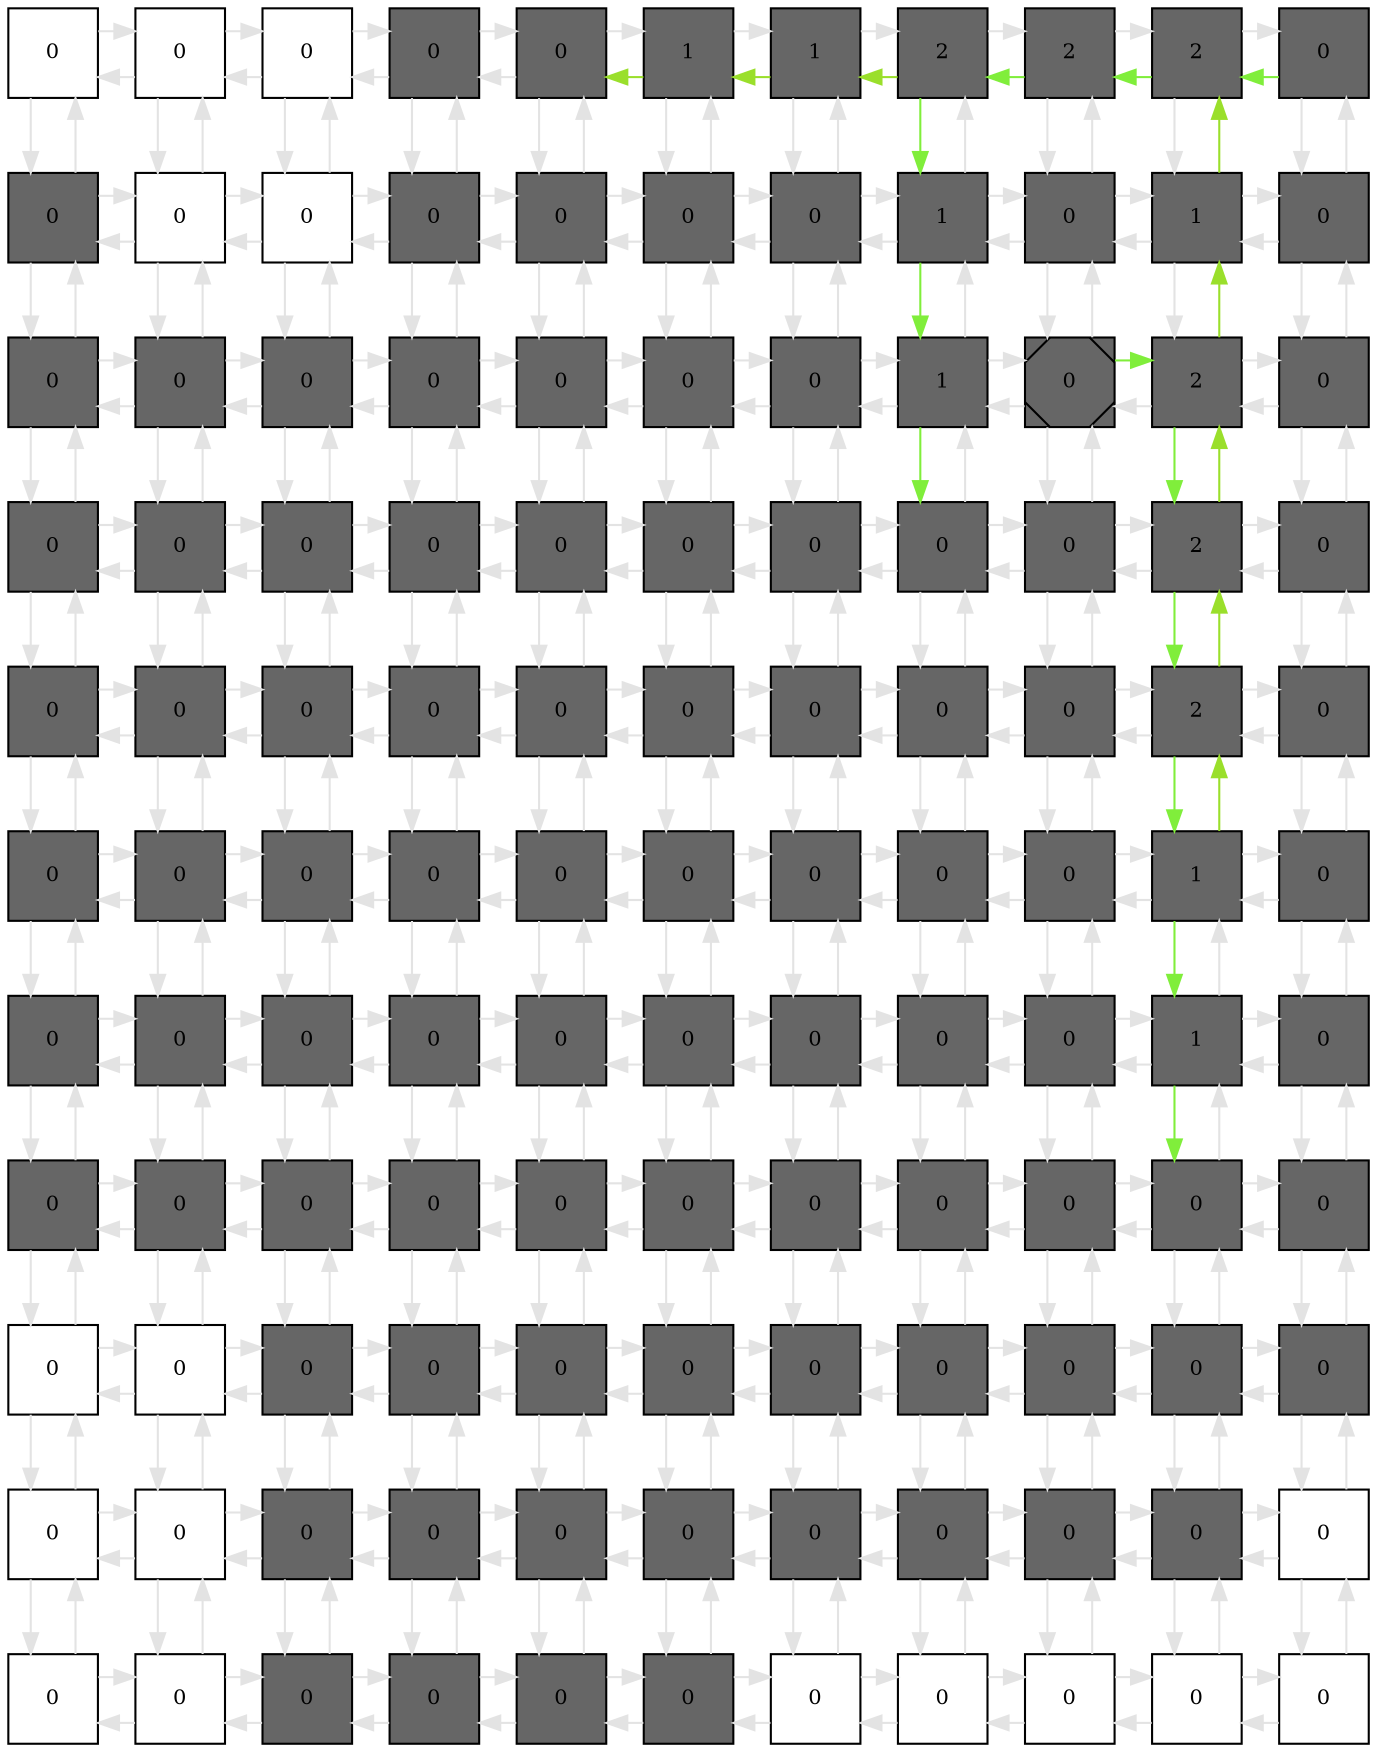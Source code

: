 digraph layout  {
rankdir=TB;
splines=ortho;
node [fixedsize=false, style=filled, width="0.6"];
edge [constraint=false];
0 [fillcolor="#FFFFFF", fontsize=10, label=0, shape=square, tooltip="name: None,\nin_degree: 2,\nout_degree: 2"];
1 [fillcolor="#FFFFFF", fontsize=10, label=0, shape=square, tooltip="name: None,\nin_degree: 3,\nout_degree: 3"];
2 [fillcolor="#FFFFFF", fontsize=10, label=0, shape=square, tooltip="name: None,\nin_degree: 3,\nout_degree: 3"];
3 [fillcolor="#666666", fontsize=10, label=0, shape=square, tooltip="name:  ip3 ,\nin_degree: 3,\nout_degree: 3"];
4 [fillcolor="#666666", fontsize=10, label=0, shape=square, tooltip="name:  plcg ,\nin_degree: 3,\nout_degree: 3"];
5 [fillcolor="#666666", fontsize=10, label=1, shape=square, tooltip="name:  pten ,\nin_degree: 3,\nout_degree: 3"];
6 [fillcolor="#666666", fontsize=10, label=1, shape=square, tooltip="name:  erbb4 ,\nin_degree: 3,\nout_degree: 3"];
7 [fillcolor="#666666", fontsize=10, label=2, shape=square, tooltip="name:  erbb34 ,\nin_degree: 3,\nout_degree: 3"];
8 [fillcolor="#666666", fontsize=10, label=2, shape=square, tooltip="name:  erbb2 ,\nin_degree: 3,\nout_degree: 3"];
9 [fillcolor="#666666", fontsize=10, label=2, shape=square, tooltip="name:  nrg2a ,\nin_degree: 3,\nout_degree: 3"];
10 [fillcolor="#666666", fontsize=10, label=0, shape=square, tooltip="name:  erbb3 ,\nin_degree: 2,\nout_degree: 2"];
11 [fillcolor="#666666", fontsize=10, label=0, shape=square, tooltip="name:  pp2b ,\nin_degree: 3,\nout_degree: 3"];
12 [fillcolor="#FFFFFF", fontsize=10, label=0, shape=square, tooltip="name: None,\nin_degree: 4,\nout_degree: 4"];
13 [fillcolor="#FFFFFF", fontsize=10, label=0, shape=square, tooltip="name: None,\nin_degree: 4,\nout_degree: 4"];
14 [fillcolor="#666666", fontsize=10, label=0, shape=square, tooltip="name:  ca ,\nin_degree: 4,\nout_degree: 4"];
15 [fillcolor="#666666", fontsize=10, label=0, shape=square, tooltip="name:  dag ,\nin_degree: 4,\nout_degree: 4"];
16 [fillcolor="#666666", fontsize=10, label=0, shape=square, tooltip="name:  nrg4 ,\nin_degree: 4,\nout_degree: 4"];
17 [fillcolor="#666666", fontsize=10, label=0, shape=square, tooltip="name:  nrg2b ,\nin_degree: 4,\nout_degree: 4"];
18 [fillcolor="#666666", fontsize=10, label=1, shape=square, tooltip="name:  nrg1a ,\nin_degree: 4,\nout_degree: 4"];
19 [fillcolor="#666666", fontsize=10, label=0, shape=square, tooltip="name:  erbb14 ,\nin_degree: 4,\nout_degree: 4"];
20 [fillcolor="#666666", fontsize=10, label=1, shape=square, tooltip="name:  egf ,\nin_degree: 4,\nout_degree: 4"];
21 [fillcolor="#666666", fontsize=10, label=0, shape=square, tooltip="name:  erbb1 ,\nin_degree: 3,\nout_degree: 3"];
22 [fillcolor="#666666", fontsize=10, label=0, shape=square, tooltip="name:  elk1 ,\nin_degree: 3,\nout_degree: 3"];
23 [fillcolor="#666666", fontsize=10, label=0, shape=square, tooltip="name:  mtorr ,\nin_degree: 4,\nout_degree: 4"];
24 [fillcolor="#666666", fontsize=10, label=0, shape=square, tooltip="name:  mtor_ric ,\nin_degree: 4,\nout_degree: 4"];
25 [fillcolor="#666666", fontsize=10, label=0, shape=square, tooltip="name:  pkc ,\nin_degree: 4,\nout_degree: 4"];
26 [fillcolor="#666666", fontsize=10, label=0, shape=square, tooltip="name:  ship2 ,\nin_degree: 4,\nout_degree: 4"];
27 [fillcolor="#666666", fontsize=10, label=0, shape=square, tooltip="name:  nrg3 ,\nin_degree: 4,\nout_degree: 4"];
28 [fillcolor="#666666", fontsize=10, label=0, shape=square, tooltip="name:  erbb44 ,\nin_degree: 4,\nout_degree: 4"];
29 [fillcolor="#666666", fontsize=10, label=1, shape=square, tooltip="name:  nrg1b ,\nin_degree: 4,\nout_degree: 4"];
30 [fillcolor="#666666", fontsize=10, label=0, shape=Msquare, tooltip="name:  erbb24 ,\nin_degree: 4,\nout_degree: 4"];
31 [fillcolor="#666666", fontsize=10, label=2, shape=square, tooltip="name:  erbb13 ,\nin_degree: 4,\nout_degree: 4"];
32 [fillcolor="#666666", fontsize=10, label=0, shape=square, tooltip="name:  tgfa ,\nin_degree: 3,\nout_degree: 3"];
33 [fillcolor="#666666", fontsize=10, label=0, shape=square, tooltip="name:  rheb ,\nin_degree: 3,\nout_degree: 3"];
34 [fillcolor="#666666", fontsize=10, label=0, shape=square, tooltip="name:  mtor_rap ,\nin_degree: 4,\nout_degree: 4"];
35 [fillcolor="#666666", fontsize=10, label=0, shape=square, tooltip="name:  p70s6_2 ,\nin_degree: 4,\nout_degree: 4"];
36 [fillcolor="#666666", fontsize=10, label=0, shape=square, tooltip="name:  pdk1 ,\nin_degree: 4,\nout_degree: 4"];
37 [fillcolor="#666666", fontsize=10, label=0, shape=square, tooltip="name:  ship2d ,\nin_degree: 4,\nout_degree: 4"];
38 [fillcolor="#666666", fontsize=10, label=0, shape=square, tooltip="name:  ptend ,\nin_degree: 4,\nout_degree: 4"];
39 [fillcolor="#666666", fontsize=10, label=0, shape=square, tooltip="name:  bir ,\nin_degree: 4,\nout_degree: 4"];
40 [fillcolor="#666666", fontsize=10, label=0, shape=square, tooltip="name:  erbb23 ,\nin_degree: 4,\nout_degree: 4"];
41 [fillcolor="#666666", fontsize=10, label=0, shape=square, tooltip="name:  shc ,\nin_degree: 4,\nout_degree: 4"];
42 [fillcolor="#666666", fontsize=10, label=2, shape=square, tooltip="name:  btc ,\nin_degree: 4,\nout_degree: 4"];
43 [fillcolor="#666666", fontsize=10, label=0, shape=square, tooltip="name:  erbb12 ,\nin_degree: 3,\nout_degree: 3"];
44 [fillcolor="#666666", fontsize=10, label=0, shape=square, tooltip="name:  tsc1_tsc2 ,\nin_degree: 3,\nout_degree: 3"];
45 [fillcolor="#666666", fontsize=10, label=0, shape=square, tooltip="name:  pp2a ,\nin_degree: 4,\nout_degree: 4"];
46 [fillcolor="#666666", fontsize=10, label=0, shape=square, tooltip="name:  p70s6_1 ,\nin_degree: 4,\nout_degree: 4"];
47 [fillcolor="#666666", fontsize=10, label=0, shape=square, tooltip="name:  akt ,\nin_degree: 4,\nout_degree: 4"];
48 [fillcolor="#666666", fontsize=10, label=0, shape=square, tooltip="name:  pi34p2 ,\nin_degree: 4,\nout_degree: 4"];
49 [fillcolor="#666666", fontsize=10, label=0, shape=square, tooltip="name:  pip3 ,\nin_degree: 4,\nout_degree: 4"];
50 [fillcolor="#666666", fontsize=10, label=0, shape=square, tooltip="name:  nck ,\nin_degree: 4,\nout_degree: 4"];
51 [fillcolor="#666666", fontsize=10, label=0, shape=square, tooltip="name:  pi3k ,\nin_degree: 4,\nout_degree: 4"];
52 [fillcolor="#666666", fontsize=10, label=0, shape=square, tooltip="name:  grb2 ,\nin_degree: 4,\nout_degree: 4"];
53 [fillcolor="#666666", fontsize=10, label=2, shape=square, tooltip="name:  epr ,\nin_degree: 4,\nout_degree: 4"];
54 [fillcolor="#666666", fontsize=10, label=0, shape=square, tooltip="name:  shp1d ,\nin_degree: 3,\nout_degree: 3"];
55 [fillcolor="#666666", fontsize=10, label=0, shape=square, tooltip="name:  nucerk12 ,\nin_degree: 3,\nout_degree: 3"];
56 [fillcolor="#666666", fontsize=10, label=0, shape=square, tooltip="name:  cmyc ,\nin_degree: 4,\nout_degree: 4"];
57 [fillcolor="#666666", fontsize=10, label=0, shape=square, tooltip="name:  p90rsk ,\nin_degree: 4,\nout_degree: 4"];
58 [fillcolor="#666666", fontsize=10, label=0, shape=square, tooltip="name:  gsk3 ,\nin_degree: 4,\nout_degree: 4"];
59 [fillcolor="#666666", fontsize=10, label=0, shape=square, tooltip="name:  bad ,\nin_degree: 4,\nout_degree: 4"];
60 [fillcolor="#666666", fontsize=10, label=0, shape=square, tooltip="name:  vav2 ,\nin_degree: 4,\nout_degree: 4"];
61 [fillcolor="#666666", fontsize=10, label=0, shape=square, tooltip="name:  aktd ,\nin_degree: 4,\nout_degree: 4"];
62 [fillcolor="#666666", fontsize=10, label=0, shape=square, tooltip="name:  gab1 ,\nin_degree: 4,\nout_degree: 4"];
63 [fillcolor="#666666", fontsize=10, label=0, shape=square, tooltip="name:  hbegf ,\nin_degree: 4,\nout_degree: 4"];
64 [fillcolor="#666666", fontsize=10, label=1, shape=square, tooltip="name:  erbb11 ,\nin_degree: 4,\nout_degree: 4"];
65 [fillcolor="#666666", fontsize=10, label=0, shape=square, tooltip="name:  shp1 ,\nin_degree: 3,\nout_degree: 3"];
66 [fillcolor="#666666", fontsize=10, label=0, shape=square, tooltip="name:  mkp ,\nin_degree: 3,\nout_degree: 3"];
67 [fillcolor="#666666", fontsize=10, label=0, shape=square, tooltip="name:  cfos ,\nin_degree: 4,\nout_degree: 4"];
68 [fillcolor="#666666", fontsize=10, label=0, shape=square, tooltip="name:  erk12 ,\nin_degree: 4,\nout_degree: 4"];
69 [fillcolor="#666666", fontsize=10, label=0, shape=square, tooltip="name:  p90rskerk12d ,\nin_degree: 4,\nout_degree: 4"];
70 [fillcolor="#666666", fontsize=10, label=0, shape=square, tooltip="name:  pro_apoptotic ,\nin_degree: 4,\nout_degree: 4"];
71 [fillcolor="#666666", fontsize=10, label=0, shape=square, tooltip="name:  pak1 ,\nin_degree: 4,\nout_degree: 4"];
72 [fillcolor="#666666", fontsize=10, label=0, shape=square, tooltip="name:  sos1 ,\nin_degree: 4,\nout_degree: 4"];
73 [fillcolor="#666666", fontsize=10, label=0, shape=square, tooltip="name:  rasgap ,\nin_degree: 4,\nout_degree: 4"];
74 [fillcolor="#666666", fontsize=10, label=0, shape=square, tooltip="name:  shp2 ,\nin_degree: 4,\nout_degree: 4"];
75 [fillcolor="#666666", fontsize=10, label=1, shape=square, tooltip="name:  ar ,\nin_degree: 4,\nout_degree: 4"];
76 [fillcolor="#666666", fontsize=10, label=0, shape=square, tooltip="name:  stat1 ,\nin_degree: 3,\nout_degree: 3"];
77 [fillcolor="#666666", fontsize=10, label=0, shape=square, tooltip="name:  cjun ,\nin_degree: 3,\nout_degree: 3"];
78 [fillcolor="#666666", fontsize=10, label=0, shape=square, tooltip="name:  ap1 ,\nin_degree: 4,\nout_degree: 4"];
79 [fillcolor="#666666", fontsize=10, label=0, shape=square, tooltip="name:  jnk ,\nin_degree: 4,\nout_degree: 4"];
80 [fillcolor="#666666", fontsize=10, label=0, shape=square, tooltip="name:  mkk7 ,\nin_degree: 4,\nout_degree: 4"];
81 [fillcolor="#666666", fontsize=10, label=0, shape=square, tooltip="name:  mekk1 ,\nin_degree: 4,\nout_degree: 4"];
82 [fillcolor="#666666", fontsize=10, label=0, shape=square, tooltip="name:  mek12 ,\nin_degree: 4,\nout_degree: 4"];
83 [fillcolor="#666666", fontsize=10, label=0, shape=square, tooltip="name:  raf1 ,\nin_degree: 4,\nout_degree: 4"];
84 [fillcolor="#666666", fontsize=10, label=0, shape=square, tooltip="name:  ras ,\nin_degree: 4,\nout_degree: 4"];
85 [fillcolor="#666666", fontsize=10, label=0, shape=square, tooltip="name:  rntre ,\nin_degree: 4,\nout_degree: 4"];
86 [fillcolor="#666666", fontsize=10, label=0, shape=square, tooltip="name:  stat5 ,\nin_degree: 4,\nout_degree: 4"];
87 [fillcolor="#666666", fontsize=10, label=0, shape=square, tooltip="name:  csrc ,\nin_degree: 3,\nout_degree: 3"];
88 [fillcolor="#FFFFFF", fontsize=10, label=0, shape=square, tooltip="name: None,\nin_degree: 3,\nout_degree: 3"];
89 [fillcolor="#FFFFFF", fontsize=10, label=0, shape=square, tooltip="name: None,\nin_degree: 4,\nout_degree: 4"];
90 [fillcolor="#666666", fontsize=10, label=0, shape=square, tooltip="name:  creb ,\nin_degree: 4,\nout_degree: 4"];
91 [fillcolor="#666666", fontsize=10, label=0, shape=square, tooltip="name:  mkk4 ,\nin_degree: 4,\nout_degree: 4"];
92 [fillcolor="#666666", fontsize=10, label=0, shape=square, tooltip="name:  mekk4 ,\nin_degree: 4,\nout_degree: 4"];
93 [fillcolor="#666666", fontsize=10, label=0, shape=square, tooltip="name:  raccdc42 ,\nin_degree: 4,\nout_degree: 4"];
94 [fillcolor="#666666", fontsize=10, label=0, shape=square, tooltip="name:  sos1esp8e3b1 ,\nin_degree: 4,\nout_degree: 4"];
95 [fillcolor="#666666", fontsize=10, label=0, shape=square, tooltip="name:  pi3kr ,\nin_degree: 4,\nout_degree: 4"];
96 [fillcolor="#666666", fontsize=10, label=0, shape=square, tooltip="name:  esp8r ,\nin_degree: 4,\nout_degree: 4"];
97 [fillcolor="#666666", fontsize=10, label=0, shape=square, tooltip="name:  ccbl ,\nin_degree: 4,\nout_degree: 4"];
98 [fillcolor="#666666", fontsize=10, label=0, shape=square, tooltip="name:  stat3 ,\nin_degree: 3,\nout_degree: 3"];
99 [fillcolor="#FFFFFF", fontsize=10, label=0, shape=square, tooltip="name: None,\nin_degree: 3,\nout_degree: 3"];
100 [fillcolor="#FFFFFF", fontsize=10, label=0, shape=square, tooltip="name: None,\nin_degree: 4,\nout_degree: 4"];
101 [fillcolor="#666666", fontsize=10, label=0, shape=square, tooltip="name:  mk2 ,\nin_degree: 4,\nout_degree: 4"];
102 [fillcolor="#666666", fontsize=10, label=0, shape=square, tooltip="name:  p38 ,\nin_degree: 4,\nout_degree: 4"];
103 [fillcolor="#666666", fontsize=10, label=0, shape=square, tooltip="name:  mkk3 ,\nin_degree: 4,\nout_degree: 4"];
104 [fillcolor="#666666", fontsize=10, label=0, shape=square, tooltip="name:  limk1 ,\nin_degree: 4,\nout_degree: 4"];
105 [fillcolor="#666666", fontsize=10, label=0, shape=square, tooltip="name:  sos1r ,\nin_degree: 4,\nout_degree: 4"];
106 [fillcolor="#666666", fontsize=10, label=0, shape=square, tooltip="name:  rin1 ,\nin_degree: 4,\nout_degree: 4"];
107 [fillcolor="#666666", fontsize=10, label=0, shape=square, tooltip="name:  rab5a ,\nin_degree: 4,\nout_degree: 4"];
108 [fillcolor="#666666", fontsize=10, label=0, shape=square, tooltip="name:  endocyt_degrad ,\nin_degree: 4,\nout_degree: 4"];
109 [fillcolor="#FFFFFF", fontsize=10, label=0, shape=square, tooltip="name: None,\nin_degree: 3,\nout_degree: 3"];
110 [fillcolor="#FFFFFF", fontsize=10, label=0, shape=square, tooltip="name: None,\nin_degree: 2,\nout_degree: 2"];
111 [fillcolor="#FFFFFF", fontsize=10, label=0, shape=square, tooltip="name: None,\nin_degree: 3,\nout_degree: 3"];
112 [fillcolor="#666666", fontsize=10, label=0, shape=square, tooltip="name:  hsp27 ,\nin_degree: 3,\nout_degree: 3"];
113 [fillcolor="#666666", fontsize=10, label=0, shape=square, tooltip="name:  mkk6 ,\nin_degree: 3,\nout_degree: 3"];
114 [fillcolor="#666666", fontsize=10, label=0, shape=square, tooltip="name:  mlk3 ,\nin_degree: 3,\nout_degree: 3"];
115 [fillcolor="#666666", fontsize=10, label=0, shape=square, tooltip="name:  actinreorg ,\nin_degree: 3,\nout_degree: 3"];
116 [fillcolor="#FFFFFF", fontsize=10, label=0, shape=square, tooltip="name: None,\nin_degree: 3,\nout_degree: 3"];
117 [fillcolor="#FFFFFF", fontsize=10, label=0, shape=square, tooltip="name: None,\nin_degree: 3,\nout_degree: 3"];
118 [fillcolor="#FFFFFF", fontsize=10, label=0, shape=square, tooltip="name: None,\nin_degree: 3,\nout_degree: 3"];
119 [fillcolor="#FFFFFF", fontsize=10, label=0, shape=square, tooltip="name: None,\nin_degree: 3,\nout_degree: 3"];
120 [fillcolor="#FFFFFF", fontsize=10, label=0, shape=square, tooltip="name: None,\nin_degree: 2,\nout_degree: 2"];
0 -> 1  [color=grey89, style="penwidth(0.1)", tooltip=" ", weight=1];
0 -> 11  [color=grey89, style="penwidth(0.1)", tooltip=" ", weight=1];
1 -> 0  [color=grey89, style="penwidth(0.1)", tooltip=" ", weight=1];
1 -> 2  [color=grey89, style="penwidth(0.1)", tooltip=" ", weight=1];
1 -> 12  [color=grey89, style="penwidth(0.1)", tooltip=" ", weight=1];
2 -> 1  [color=grey89, style="penwidth(0.1)", tooltip=" ", weight=1];
2 -> 3  [color=grey89, style="penwidth(0.1)", tooltip=" ", weight=1];
2 -> 13  [color=grey89, style="penwidth(0.1)", tooltip=" ", weight=1];
3 -> 2  [color=grey89, style="penwidth(0.1)", tooltip=" ", weight=1];
3 -> 4  [color=grey89, style="penwidth(0.1)", tooltip=" ", weight=1];
3 -> 14  [color=grey89, style="penwidth(0.1)", tooltip=" ", weight=1];
4 -> 3  [color=grey89, style="penwidth(0.1)", tooltip=" ", weight=1];
4 -> 5  [color=grey89, style="penwidth(0.1)", tooltip=" ", weight=1];
4 -> 15  [color=grey89, style="penwidth(0.1)", tooltip=" ", weight=1];
5 -> 4  [color="#9ADF2B", style="penwidth(0.1)", tooltip="64( erbb11 ) to 4( plcg )", weight=1];
5 -> 6  [color=grey89, style="penwidth(0.1)", tooltip=" ", weight=1];
5 -> 16  [color=grey89, style="penwidth(0.1)", tooltip=" ", weight=1];
6 -> 5  [color="#9ADF2B", style="penwidth(0.1)", tooltip="64( erbb11 ) to 4( plcg )", weight=1];
6 -> 7  [color=grey89, style="penwidth(0.1)", tooltip=" ", weight=1];
6 -> 17  [color=grey89, style="penwidth(0.1)", tooltip=" ", weight=1];
7 -> 6  [color="#9ADF2B", style="penwidth(0.1)", tooltip="64( erbb11 ) to 4( plcg )", weight=1];
7 -> 8  [color=grey89, style="penwidth(0.1)", tooltip=" ", weight=1];
7 -> 18  [color="#80EE3B", style="penwidth(0.1)", tooltip="10( erbb3 ) to 40( erbb23 )", weight=1];
8 -> 7  [color="#80EE3B", style="penwidth(0.1)", tooltip="10( erbb3 ) to 40( erbb23 )", weight=1];
8 -> 9  [color=grey89, style="penwidth(0.1)", tooltip=" ", weight=1];
8 -> 19  [color=grey89, style="penwidth(0.1)", tooltip=" ", weight=1];
9 -> 8  [color="#80EE3B", style="penwidth(0.1)", tooltip="10( erbb3 ) to 40( erbb23 )", weight=1];
9 -> 10  [color=grey89, style="penwidth(0.1)", tooltip=" ", weight=1];
9 -> 20  [color=grey89, style="penwidth(0.1)", tooltip=" ", weight=1];
10 -> 9  [color="#80EE3B", style="penwidth(0.1)", tooltip="10( erbb3 ) to 40( erbb23 )", weight=1];
10 -> 21  [color=grey89, style="penwidth(0.1)", tooltip=" ", weight=1];
11 -> 0  [color=grey89, style="penwidth(0.1)", tooltip=" ", weight=1];
11 -> 12  [color=grey89, style="penwidth(0.1)", tooltip=" ", weight=1];
11 -> 22  [color=grey89, style="penwidth(0.1)", tooltip=" ", weight=1];
12 -> 1  [color=grey89, style="penwidth(0.1)", tooltip=" ", weight=1];
12 -> 11  [color=grey89, style="penwidth(0.1)", tooltip=" ", weight=1];
12 -> 13  [color=grey89, style="penwidth(0.1)", tooltip=" ", weight=1];
12 -> 23  [color=grey89, style="penwidth(0.1)", tooltip=" ", weight=1];
13 -> 2  [color=grey89, style="penwidth(0.1)", tooltip=" ", weight=1];
13 -> 12  [color=grey89, style="penwidth(0.1)", tooltip=" ", weight=1];
13 -> 14  [color=grey89, style="penwidth(0.1)", tooltip=" ", weight=1];
13 -> 24  [color=grey89, style="penwidth(0.1)", tooltip=" ", weight=1];
14 -> 3  [color=grey89, style="penwidth(0.1)", tooltip=" ", weight=1];
14 -> 13  [color=grey89, style="penwidth(0.1)", tooltip=" ", weight=1];
14 -> 15  [color=grey89, style="penwidth(0.1)", tooltip=" ", weight=1];
14 -> 25  [color=grey89, style="penwidth(0.1)", tooltip=" ", weight=1];
15 -> 4  [color=grey89, style="penwidth(0.1)", tooltip=" ", weight=1];
15 -> 14  [color=grey89, style="penwidth(0.1)", tooltip=" ", weight=1];
15 -> 16  [color=grey89, style="penwidth(0.1)", tooltip=" ", weight=1];
15 -> 26  [color=grey89, style="penwidth(0.1)", tooltip=" ", weight=1];
16 -> 5  [color=grey89, style="penwidth(0.1)", tooltip=" ", weight=1];
16 -> 15  [color=grey89, style="penwidth(0.1)", tooltip=" ", weight=1];
16 -> 17  [color=grey89, style="penwidth(0.1)", tooltip=" ", weight=1];
16 -> 27  [color=grey89, style="penwidth(0.1)", tooltip=" ", weight=1];
17 -> 6  [color=grey89, style="penwidth(0.1)", tooltip=" ", weight=1];
17 -> 16  [color=grey89, style="penwidth(0.1)", tooltip=" ", weight=1];
17 -> 18  [color=grey89, style="penwidth(0.1)", tooltip=" ", weight=1];
17 -> 28  [color=grey89, style="penwidth(0.1)", tooltip=" ", weight=1];
18 -> 7  [color=grey89, style="penwidth(0.1)", tooltip=" ", weight=1];
18 -> 17  [color=grey89, style="penwidth(0.1)", tooltip=" ", weight=1];
18 -> 19  [color=grey89, style="penwidth(0.1)", tooltip=" ", weight=1];
18 -> 29  [color="#80EE3B", style="penwidth(0.1)", tooltip="10( erbb3 ) to 40( erbb23 )", weight=1];
19 -> 8  [color=grey89, style="penwidth(0.1)", tooltip=" ", weight=1];
19 -> 18  [color=grey89, style="penwidth(0.1)", tooltip=" ", weight=1];
19 -> 20  [color=grey89, style="penwidth(0.1)", tooltip=" ", weight=1];
19 -> 30  [color=grey89, style="penwidth(0.1)", tooltip=" ", weight=1];
20 -> 9  [color="#9ADF2B", style="penwidth(0.1)", tooltip="64( erbb11 ) to 4( plcg )", weight=1];
20 -> 19  [color=grey89, style="penwidth(0.1)", tooltip=" ", weight=1];
20 -> 21  [color=grey89, style="penwidth(0.1)", tooltip=" ", weight=1];
20 -> 31  [color=grey89, style="penwidth(0.1)", tooltip=" ", weight=1];
21 -> 10  [color=grey89, style="penwidth(0.1)", tooltip=" ", weight=1];
21 -> 20  [color=grey89, style="penwidth(0.1)", tooltip=" ", weight=1];
21 -> 32  [color=grey89, style="penwidth(0.1)", tooltip=" ", weight=1];
22 -> 11  [color=grey89, style="penwidth(0.1)", tooltip=" ", weight=1];
22 -> 23  [color=grey89, style="penwidth(0.1)", tooltip=" ", weight=1];
22 -> 33  [color=grey89, style="penwidth(0.1)", tooltip=" ", weight=1];
23 -> 12  [color=grey89, style="penwidth(0.1)", tooltip=" ", weight=1];
23 -> 22  [color=grey89, style="penwidth(0.1)", tooltip=" ", weight=1];
23 -> 24  [color=grey89, style="penwidth(0.1)", tooltip=" ", weight=1];
23 -> 34  [color=grey89, style="penwidth(0.1)", tooltip=" ", weight=1];
24 -> 13  [color=grey89, style="penwidth(0.1)", tooltip=" ", weight=1];
24 -> 23  [color=grey89, style="penwidth(0.1)", tooltip=" ", weight=1];
24 -> 25  [color=grey89, style="penwidth(0.1)", tooltip=" ", weight=1];
24 -> 35  [color=grey89, style="penwidth(0.1)", tooltip=" ", weight=1];
25 -> 14  [color=grey89, style="penwidth(0.1)", tooltip=" ", weight=1];
25 -> 24  [color=grey89, style="penwidth(0.1)", tooltip=" ", weight=1];
25 -> 26  [color=grey89, style="penwidth(0.1)", tooltip=" ", weight=1];
25 -> 36  [color=grey89, style="penwidth(0.1)", tooltip=" ", weight=1];
26 -> 15  [color=grey89, style="penwidth(0.1)", tooltip=" ", weight=1];
26 -> 25  [color=grey89, style="penwidth(0.1)", tooltip=" ", weight=1];
26 -> 27  [color=grey89, style="penwidth(0.1)", tooltip=" ", weight=1];
26 -> 37  [color=grey89, style="penwidth(0.1)", tooltip=" ", weight=1];
27 -> 16  [color=grey89, style="penwidth(0.1)", tooltip=" ", weight=1];
27 -> 26  [color=grey89, style="penwidth(0.1)", tooltip=" ", weight=1];
27 -> 28  [color=grey89, style="penwidth(0.1)", tooltip=" ", weight=1];
27 -> 38  [color=grey89, style="penwidth(0.1)", tooltip=" ", weight=1];
28 -> 17  [color=grey89, style="penwidth(0.1)", tooltip=" ", weight=1];
28 -> 27  [color=grey89, style="penwidth(0.1)", tooltip=" ", weight=1];
28 -> 29  [color=grey89, style="penwidth(0.1)", tooltip=" ", weight=1];
28 -> 39  [color=grey89, style="penwidth(0.1)", tooltip=" ", weight=1];
29 -> 18  [color=grey89, style="penwidth(0.1)", tooltip=" ", weight=1];
29 -> 28  [color=grey89, style="penwidth(0.1)", tooltip=" ", weight=1];
29 -> 30  [color=grey89, style="penwidth(0.1)", tooltip=" ", weight=1];
29 -> 40  [color="#80EE3B", style="penwidth(0.1)", tooltip="10( erbb3 ) to 40( erbb23 )", weight=1];
30 -> 19  [color=grey89, style="penwidth(0.1)", tooltip=" ", weight=1];
30 -> 29  [color=grey89, style="penwidth(0.1)", tooltip=" ", weight=1];
30 -> 31  [color="#80EE3B", style="penwidth(0.1)", tooltip="30( erbb24 ) to 86( stat5 )", weight=1];
30 -> 41  [color=grey89, style="penwidth(0.1)", tooltip=" ", weight=1];
31 -> 20  [color="#9ADF2B", style="penwidth(0.1)", tooltip="64( erbb11 ) to 4( plcg )", weight=1];
31 -> 30  [color=grey89, style="penwidth(0.1)", tooltip=" ", weight=1];
31 -> 32  [color=grey89, style="penwidth(0.1)", tooltip=" ", weight=1];
31 -> 42  [color="#80EE3B", style="penwidth(0.1)", tooltip="30( erbb24 ) to 86( stat5 )", weight=1];
32 -> 21  [color=grey89, style="penwidth(0.1)", tooltip=" ", weight=1];
32 -> 31  [color=grey89, style="penwidth(0.1)", tooltip=" ", weight=1];
32 -> 43  [color=grey89, style="penwidth(0.1)", tooltip=" ", weight=1];
33 -> 22  [color=grey89, style="penwidth(0.1)", tooltip=" ", weight=1];
33 -> 34  [color=grey89, style="penwidth(0.1)", tooltip=" ", weight=1];
33 -> 44  [color=grey89, style="penwidth(0.1)", tooltip=" ", weight=1];
34 -> 23  [color=grey89, style="penwidth(0.1)", tooltip=" ", weight=1];
34 -> 33  [color=grey89, style="penwidth(0.1)", tooltip=" ", weight=1];
34 -> 35  [color=grey89, style="penwidth(0.1)", tooltip=" ", weight=1];
34 -> 45  [color=grey89, style="penwidth(0.1)", tooltip=" ", weight=1];
35 -> 24  [color=grey89, style="penwidth(0.1)", tooltip=" ", weight=1];
35 -> 34  [color=grey89, style="penwidth(0.1)", tooltip=" ", weight=1];
35 -> 36  [color=grey89, style="penwidth(0.1)", tooltip=" ", weight=1];
35 -> 46  [color=grey89, style="penwidth(0.1)", tooltip=" ", weight=1];
36 -> 25  [color=grey89, style="penwidth(0.1)", tooltip=" ", weight=1];
36 -> 35  [color=grey89, style="penwidth(0.1)", tooltip=" ", weight=1];
36 -> 37  [color=grey89, style="penwidth(0.1)", tooltip=" ", weight=1];
36 -> 47  [color=grey89, style="penwidth(0.1)", tooltip=" ", weight=1];
37 -> 26  [color=grey89, style="penwidth(0.1)", tooltip=" ", weight=1];
37 -> 36  [color=grey89, style="penwidth(0.1)", tooltip=" ", weight=1];
37 -> 38  [color=grey89, style="penwidth(0.1)", tooltip=" ", weight=1];
37 -> 48  [color=grey89, style="penwidth(0.1)", tooltip=" ", weight=1];
38 -> 27  [color=grey89, style="penwidth(0.1)", tooltip=" ", weight=1];
38 -> 37  [color=grey89, style="penwidth(0.1)", tooltip=" ", weight=1];
38 -> 39  [color=grey89, style="penwidth(0.1)", tooltip=" ", weight=1];
38 -> 49  [color=grey89, style="penwidth(0.1)", tooltip=" ", weight=1];
39 -> 28  [color=grey89, style="penwidth(0.1)", tooltip=" ", weight=1];
39 -> 38  [color=grey89, style="penwidth(0.1)", tooltip=" ", weight=1];
39 -> 40  [color=grey89, style="penwidth(0.1)", tooltip=" ", weight=1];
39 -> 50  [color=grey89, style="penwidth(0.1)", tooltip=" ", weight=1];
40 -> 29  [color=grey89, style="penwidth(0.1)", tooltip=" ", weight=1];
40 -> 39  [color=grey89, style="penwidth(0.1)", tooltip=" ", weight=1];
40 -> 41  [color=grey89, style="penwidth(0.1)", tooltip=" ", weight=1];
40 -> 51  [color=grey89, style="penwidth(0.1)", tooltip=" ", weight=1];
41 -> 30  [color=grey89, style="penwidth(0.1)", tooltip=" ", weight=1];
41 -> 40  [color=grey89, style="penwidth(0.1)", tooltip=" ", weight=1];
41 -> 42  [color=grey89, style="penwidth(0.1)", tooltip=" ", weight=1];
41 -> 52  [color=grey89, style="penwidth(0.1)", tooltip=" ", weight=1];
42 -> 31  [color="#9ADF2B", style="penwidth(0.1)", tooltip="64( erbb11 ) to 4( plcg )", weight=1];
42 -> 41  [color=grey89, style="penwidth(0.1)", tooltip=" ", weight=1];
42 -> 43  [color=grey89, style="penwidth(0.1)", tooltip=" ", weight=1];
42 -> 53  [color="#80EE3B", style="penwidth(0.1)", tooltip="30( erbb24 ) to 86( stat5 )", weight=1];
43 -> 32  [color=grey89, style="penwidth(0.1)", tooltip=" ", weight=1];
43 -> 42  [color=grey89, style="penwidth(0.1)", tooltip=" ", weight=1];
43 -> 54  [color=grey89, style="penwidth(0.1)", tooltip=" ", weight=1];
44 -> 33  [color=grey89, style="penwidth(0.1)", tooltip=" ", weight=1];
44 -> 45  [color=grey89, style="penwidth(0.1)", tooltip=" ", weight=1];
44 -> 55  [color=grey89, style="penwidth(0.1)", tooltip=" ", weight=1];
45 -> 34  [color=grey89, style="penwidth(0.1)", tooltip=" ", weight=1];
45 -> 44  [color=grey89, style="penwidth(0.1)", tooltip=" ", weight=1];
45 -> 46  [color=grey89, style="penwidth(0.1)", tooltip=" ", weight=1];
45 -> 56  [color=grey89, style="penwidth(0.1)", tooltip=" ", weight=1];
46 -> 35  [color=grey89, style="penwidth(0.1)", tooltip=" ", weight=1];
46 -> 45  [color=grey89, style="penwidth(0.1)", tooltip=" ", weight=1];
46 -> 47  [color=grey89, style="penwidth(0.1)", tooltip=" ", weight=1];
46 -> 57  [color=grey89, style="penwidth(0.1)", tooltip=" ", weight=1];
47 -> 36  [color=grey89, style="penwidth(0.1)", tooltip=" ", weight=1];
47 -> 46  [color=grey89, style="penwidth(0.1)", tooltip=" ", weight=1];
47 -> 48  [color=grey89, style="penwidth(0.1)", tooltip=" ", weight=1];
47 -> 58  [color=grey89, style="penwidth(0.1)", tooltip=" ", weight=1];
48 -> 37  [color=grey89, style="penwidth(0.1)", tooltip=" ", weight=1];
48 -> 47  [color=grey89, style="penwidth(0.1)", tooltip=" ", weight=1];
48 -> 49  [color=grey89, style="penwidth(0.1)", tooltip=" ", weight=1];
48 -> 59  [color=grey89, style="penwidth(0.1)", tooltip=" ", weight=1];
49 -> 38  [color=grey89, style="penwidth(0.1)", tooltip=" ", weight=1];
49 -> 48  [color=grey89, style="penwidth(0.1)", tooltip=" ", weight=1];
49 -> 50  [color=grey89, style="penwidth(0.1)", tooltip=" ", weight=1];
49 -> 60  [color=grey89, style="penwidth(0.1)", tooltip=" ", weight=1];
50 -> 39  [color=grey89, style="penwidth(0.1)", tooltip=" ", weight=1];
50 -> 49  [color=grey89, style="penwidth(0.1)", tooltip=" ", weight=1];
50 -> 51  [color=grey89, style="penwidth(0.1)", tooltip=" ", weight=1];
50 -> 61  [color=grey89, style="penwidth(0.1)", tooltip=" ", weight=1];
51 -> 40  [color=grey89, style="penwidth(0.1)", tooltip=" ", weight=1];
51 -> 50  [color=grey89, style="penwidth(0.1)", tooltip=" ", weight=1];
51 -> 52  [color=grey89, style="penwidth(0.1)", tooltip=" ", weight=1];
51 -> 62  [color=grey89, style="penwidth(0.1)", tooltip=" ", weight=1];
52 -> 41  [color=grey89, style="penwidth(0.1)", tooltip=" ", weight=1];
52 -> 51  [color=grey89, style="penwidth(0.1)", tooltip=" ", weight=1];
52 -> 53  [color=grey89, style="penwidth(0.1)", tooltip=" ", weight=1];
52 -> 63  [color=grey89, style="penwidth(0.1)", tooltip=" ", weight=1];
53 -> 42  [color="#9ADF2B", style="penwidth(0.1)", tooltip="64( erbb11 ) to 4( plcg )", weight=1];
53 -> 52  [color=grey89, style="penwidth(0.1)", tooltip=" ", weight=1];
53 -> 54  [color=grey89, style="penwidth(0.1)", tooltip=" ", weight=1];
53 -> 64  [color="#80EE3B", style="penwidth(0.1)", tooltip="30( erbb24 ) to 86( stat5 )", weight=1];
54 -> 43  [color=grey89, style="penwidth(0.1)", tooltip=" ", weight=1];
54 -> 53  [color=grey89, style="penwidth(0.1)", tooltip=" ", weight=1];
54 -> 65  [color=grey89, style="penwidth(0.1)", tooltip=" ", weight=1];
55 -> 44  [color=grey89, style="penwidth(0.1)", tooltip=" ", weight=1];
55 -> 56  [color=grey89, style="penwidth(0.1)", tooltip=" ", weight=1];
55 -> 66  [color=grey89, style="penwidth(0.1)", tooltip=" ", weight=1];
56 -> 45  [color=grey89, style="penwidth(0.1)", tooltip=" ", weight=1];
56 -> 55  [color=grey89, style="penwidth(0.1)", tooltip=" ", weight=1];
56 -> 57  [color=grey89, style="penwidth(0.1)", tooltip=" ", weight=1];
56 -> 67  [color=grey89, style="penwidth(0.1)", tooltip=" ", weight=1];
57 -> 46  [color=grey89, style="penwidth(0.1)", tooltip=" ", weight=1];
57 -> 56  [color=grey89, style="penwidth(0.1)", tooltip=" ", weight=1];
57 -> 58  [color=grey89, style="penwidth(0.1)", tooltip=" ", weight=1];
57 -> 68  [color=grey89, style="penwidth(0.1)", tooltip=" ", weight=1];
58 -> 47  [color=grey89, style="penwidth(0.1)", tooltip=" ", weight=1];
58 -> 57  [color=grey89, style="penwidth(0.1)", tooltip=" ", weight=1];
58 -> 59  [color=grey89, style="penwidth(0.1)", tooltip=" ", weight=1];
58 -> 69  [color=grey89, style="penwidth(0.1)", tooltip=" ", weight=1];
59 -> 48  [color=grey89, style="penwidth(0.1)", tooltip=" ", weight=1];
59 -> 58  [color=grey89, style="penwidth(0.1)", tooltip=" ", weight=1];
59 -> 60  [color=grey89, style="penwidth(0.1)", tooltip=" ", weight=1];
59 -> 70  [color=grey89, style="penwidth(0.1)", tooltip=" ", weight=1];
60 -> 49  [color=grey89, style="penwidth(0.1)", tooltip=" ", weight=1];
60 -> 59  [color=grey89, style="penwidth(0.1)", tooltip=" ", weight=1];
60 -> 61  [color=grey89, style="penwidth(0.1)", tooltip=" ", weight=1];
60 -> 71  [color=grey89, style="penwidth(0.1)", tooltip=" ", weight=1];
61 -> 50  [color=grey89, style="penwidth(0.1)", tooltip=" ", weight=1];
61 -> 60  [color=grey89, style="penwidth(0.1)", tooltip=" ", weight=1];
61 -> 62  [color=grey89, style="penwidth(0.1)", tooltip=" ", weight=1];
61 -> 72  [color=grey89, style="penwidth(0.1)", tooltip=" ", weight=1];
62 -> 51  [color=grey89, style="penwidth(0.1)", tooltip=" ", weight=1];
62 -> 61  [color=grey89, style="penwidth(0.1)", tooltip=" ", weight=1];
62 -> 63  [color=grey89, style="penwidth(0.1)", tooltip=" ", weight=1];
62 -> 73  [color=grey89, style="penwidth(0.1)", tooltip=" ", weight=1];
63 -> 52  [color=grey89, style="penwidth(0.1)", tooltip=" ", weight=1];
63 -> 62  [color=grey89, style="penwidth(0.1)", tooltip=" ", weight=1];
63 -> 64  [color=grey89, style="penwidth(0.1)", tooltip=" ", weight=1];
63 -> 74  [color=grey89, style="penwidth(0.1)", tooltip=" ", weight=1];
64 -> 53  [color="#9ADF2B", style="penwidth(0.1)", tooltip="64( erbb11 ) to 4( plcg )", weight=1];
64 -> 63  [color=grey89, style="penwidth(0.1)", tooltip=" ", weight=1];
64 -> 65  [color=grey89, style="penwidth(0.1)", tooltip=" ", weight=1];
64 -> 75  [color="#80EE3B", style="penwidth(0.1)", tooltip="30( erbb24 ) to 86( stat5 )", weight=1];
65 -> 54  [color=grey89, style="penwidth(0.1)", tooltip=" ", weight=1];
65 -> 64  [color=grey89, style="penwidth(0.1)", tooltip=" ", weight=1];
65 -> 76  [color=grey89, style="penwidth(0.1)", tooltip=" ", weight=1];
66 -> 55  [color=grey89, style="penwidth(0.1)", tooltip=" ", weight=1];
66 -> 67  [color=grey89, style="penwidth(0.1)", tooltip=" ", weight=1];
66 -> 77  [color=grey89, style="penwidth(0.1)", tooltip=" ", weight=1];
67 -> 56  [color=grey89, style="penwidth(0.1)", tooltip=" ", weight=1];
67 -> 66  [color=grey89, style="penwidth(0.1)", tooltip=" ", weight=1];
67 -> 68  [color=grey89, style="penwidth(0.1)", tooltip=" ", weight=1];
67 -> 78  [color=grey89, style="penwidth(0.1)", tooltip=" ", weight=1];
68 -> 57  [color=grey89, style="penwidth(0.1)", tooltip=" ", weight=1];
68 -> 67  [color=grey89, style="penwidth(0.1)", tooltip=" ", weight=1];
68 -> 69  [color=grey89, style="penwidth(0.1)", tooltip=" ", weight=1];
68 -> 79  [color=grey89, style="penwidth(0.1)", tooltip=" ", weight=1];
69 -> 58  [color=grey89, style="penwidth(0.1)", tooltip=" ", weight=1];
69 -> 68  [color=grey89, style="penwidth(0.1)", tooltip=" ", weight=1];
69 -> 70  [color=grey89, style="penwidth(0.1)", tooltip=" ", weight=1];
69 -> 80  [color=grey89, style="penwidth(0.1)", tooltip=" ", weight=1];
70 -> 59  [color=grey89, style="penwidth(0.1)", tooltip=" ", weight=1];
70 -> 69  [color=grey89, style="penwidth(0.1)", tooltip=" ", weight=1];
70 -> 71  [color=grey89, style="penwidth(0.1)", tooltip=" ", weight=1];
70 -> 81  [color=grey89, style="penwidth(0.1)", tooltip=" ", weight=1];
71 -> 60  [color=grey89, style="penwidth(0.1)", tooltip=" ", weight=1];
71 -> 70  [color=grey89, style="penwidth(0.1)", tooltip=" ", weight=1];
71 -> 72  [color=grey89, style="penwidth(0.1)", tooltip=" ", weight=1];
71 -> 82  [color=grey89, style="penwidth(0.1)", tooltip=" ", weight=1];
72 -> 61  [color=grey89, style="penwidth(0.1)", tooltip=" ", weight=1];
72 -> 71  [color=grey89, style="penwidth(0.1)", tooltip=" ", weight=1];
72 -> 73  [color=grey89, style="penwidth(0.1)", tooltip=" ", weight=1];
72 -> 83  [color=grey89, style="penwidth(0.1)", tooltip=" ", weight=1];
73 -> 62  [color=grey89, style="penwidth(0.1)", tooltip=" ", weight=1];
73 -> 72  [color=grey89, style="penwidth(0.1)", tooltip=" ", weight=1];
73 -> 74  [color=grey89, style="penwidth(0.1)", tooltip=" ", weight=1];
73 -> 84  [color=grey89, style="penwidth(0.1)", tooltip=" ", weight=1];
74 -> 63  [color=grey89, style="penwidth(0.1)", tooltip=" ", weight=1];
74 -> 73  [color=grey89, style="penwidth(0.1)", tooltip=" ", weight=1];
74 -> 75  [color=grey89, style="penwidth(0.1)", tooltip=" ", weight=1];
74 -> 85  [color=grey89, style="penwidth(0.1)", tooltip=" ", weight=1];
75 -> 64  [color=grey89, style="penwidth(0.1)", tooltip=" ", weight=1];
75 -> 74  [color=grey89, style="penwidth(0.1)", tooltip=" ", weight=1];
75 -> 76  [color=grey89, style="penwidth(0.1)", tooltip=" ", weight=1];
75 -> 86  [color="#80EE3B", style="penwidth(0.1)", tooltip="30( erbb24 ) to 86( stat5 )", weight=1];
76 -> 65  [color=grey89, style="penwidth(0.1)", tooltip=" ", weight=1];
76 -> 75  [color=grey89, style="penwidth(0.1)", tooltip=" ", weight=1];
76 -> 87  [color=grey89, style="penwidth(0.1)", tooltip=" ", weight=1];
77 -> 66  [color=grey89, style="penwidth(0.1)", tooltip=" ", weight=1];
77 -> 78  [color=grey89, style="penwidth(0.1)", tooltip=" ", weight=1];
77 -> 88  [color=grey89, style="penwidth(0.1)", tooltip=" ", weight=1];
78 -> 67  [color=grey89, style="penwidth(0.1)", tooltip=" ", weight=1];
78 -> 77  [color=grey89, style="penwidth(0.1)", tooltip=" ", weight=1];
78 -> 79  [color=grey89, style="penwidth(0.1)", tooltip=" ", weight=1];
78 -> 89  [color=grey89, style="penwidth(0.1)", tooltip=" ", weight=1];
79 -> 68  [color=grey89, style="penwidth(0.1)", tooltip=" ", weight=1];
79 -> 78  [color=grey89, style="penwidth(0.1)", tooltip=" ", weight=1];
79 -> 80  [color=grey89, style="penwidth(0.1)", tooltip=" ", weight=1];
79 -> 90  [color=grey89, style="penwidth(0.1)", tooltip=" ", weight=1];
80 -> 69  [color=grey89, style="penwidth(0.1)", tooltip=" ", weight=1];
80 -> 79  [color=grey89, style="penwidth(0.1)", tooltip=" ", weight=1];
80 -> 81  [color=grey89, style="penwidth(0.1)", tooltip=" ", weight=1];
80 -> 91  [color=grey89, style="penwidth(0.1)", tooltip=" ", weight=1];
81 -> 70  [color=grey89, style="penwidth(0.1)", tooltip=" ", weight=1];
81 -> 80  [color=grey89, style="penwidth(0.1)", tooltip=" ", weight=1];
81 -> 82  [color=grey89, style="penwidth(0.1)", tooltip=" ", weight=1];
81 -> 92  [color=grey89, style="penwidth(0.1)", tooltip=" ", weight=1];
82 -> 71  [color=grey89, style="penwidth(0.1)", tooltip=" ", weight=1];
82 -> 81  [color=grey89, style="penwidth(0.1)", tooltip=" ", weight=1];
82 -> 83  [color=grey89, style="penwidth(0.1)", tooltip=" ", weight=1];
82 -> 93  [color=grey89, style="penwidth(0.1)", tooltip=" ", weight=1];
83 -> 72  [color=grey89, style="penwidth(0.1)", tooltip=" ", weight=1];
83 -> 82  [color=grey89, style="penwidth(0.1)", tooltip=" ", weight=1];
83 -> 84  [color=grey89, style="penwidth(0.1)", tooltip=" ", weight=1];
83 -> 94  [color=grey89, style="penwidth(0.1)", tooltip=" ", weight=1];
84 -> 73  [color=grey89, style="penwidth(0.1)", tooltip=" ", weight=1];
84 -> 83  [color=grey89, style="penwidth(0.1)", tooltip=" ", weight=1];
84 -> 85  [color=grey89, style="penwidth(0.1)", tooltip=" ", weight=1];
84 -> 95  [color=grey89, style="penwidth(0.1)", tooltip=" ", weight=1];
85 -> 74  [color=grey89, style="penwidth(0.1)", tooltip=" ", weight=1];
85 -> 84  [color=grey89, style="penwidth(0.1)", tooltip=" ", weight=1];
85 -> 86  [color=grey89, style="penwidth(0.1)", tooltip=" ", weight=1];
85 -> 96  [color=grey89, style="penwidth(0.1)", tooltip=" ", weight=1];
86 -> 75  [color=grey89, style="penwidth(0.1)", tooltip=" ", weight=1];
86 -> 85  [color=grey89, style="penwidth(0.1)", tooltip=" ", weight=1];
86 -> 87  [color=grey89, style="penwidth(0.1)", tooltip=" ", weight=1];
86 -> 97  [color=grey89, style="penwidth(0.1)", tooltip=" ", weight=1];
87 -> 76  [color=grey89, style="penwidth(0.1)", tooltip=" ", weight=1];
87 -> 86  [color=grey89, style="penwidth(0.1)", tooltip=" ", weight=1];
87 -> 98  [color=grey89, style="penwidth(0.1)", tooltip=" ", weight=1];
88 -> 77  [color=grey89, style="penwidth(0.1)", tooltip=" ", weight=1];
88 -> 89  [color=grey89, style="penwidth(0.1)", tooltip=" ", weight=1];
88 -> 99  [color=grey89, style="penwidth(0.1)", tooltip=" ", weight=1];
89 -> 78  [color=grey89, style="penwidth(0.1)", tooltip=" ", weight=1];
89 -> 88  [color=grey89, style="penwidth(0.1)", tooltip=" ", weight=1];
89 -> 90  [color=grey89, style="penwidth(0.1)", tooltip=" ", weight=1];
89 -> 100  [color=grey89, style="penwidth(0.1)", tooltip=" ", weight=1];
90 -> 79  [color=grey89, style="penwidth(0.1)", tooltip=" ", weight=1];
90 -> 89  [color=grey89, style="penwidth(0.1)", tooltip=" ", weight=1];
90 -> 91  [color=grey89, style="penwidth(0.1)", tooltip=" ", weight=1];
90 -> 101  [color=grey89, style="penwidth(0.1)", tooltip=" ", weight=1];
91 -> 80  [color=grey89, style="penwidth(0.1)", tooltip=" ", weight=1];
91 -> 90  [color=grey89, style="penwidth(0.1)", tooltip=" ", weight=1];
91 -> 92  [color=grey89, style="penwidth(0.1)", tooltip=" ", weight=1];
91 -> 102  [color=grey89, style="penwidth(0.1)", tooltip=" ", weight=1];
92 -> 81  [color=grey89, style="penwidth(0.1)", tooltip=" ", weight=1];
92 -> 91  [color=grey89, style="penwidth(0.1)", tooltip=" ", weight=1];
92 -> 93  [color=grey89, style="penwidth(0.1)", tooltip=" ", weight=1];
92 -> 103  [color=grey89, style="penwidth(0.1)", tooltip=" ", weight=1];
93 -> 82  [color=grey89, style="penwidth(0.1)", tooltip=" ", weight=1];
93 -> 92  [color=grey89, style="penwidth(0.1)", tooltip=" ", weight=1];
93 -> 94  [color=grey89, style="penwidth(0.1)", tooltip=" ", weight=1];
93 -> 104  [color=grey89, style="penwidth(0.1)", tooltip=" ", weight=1];
94 -> 83  [color=grey89, style="penwidth(0.1)", tooltip=" ", weight=1];
94 -> 93  [color=grey89, style="penwidth(0.1)", tooltip=" ", weight=1];
94 -> 95  [color=grey89, style="penwidth(0.1)", tooltip=" ", weight=1];
94 -> 105  [color=grey89, style="penwidth(0.1)", tooltip=" ", weight=1];
95 -> 84  [color=grey89, style="penwidth(0.1)", tooltip=" ", weight=1];
95 -> 94  [color=grey89, style="penwidth(0.1)", tooltip=" ", weight=1];
95 -> 96  [color=grey89, style="penwidth(0.1)", tooltip=" ", weight=1];
95 -> 106  [color=grey89, style="penwidth(0.1)", tooltip=" ", weight=1];
96 -> 85  [color=grey89, style="penwidth(0.1)", tooltip=" ", weight=1];
96 -> 95  [color=grey89, style="penwidth(0.1)", tooltip=" ", weight=1];
96 -> 97  [color=grey89, style="penwidth(0.1)", tooltip=" ", weight=1];
96 -> 107  [color=grey89, style="penwidth(0.1)", tooltip=" ", weight=1];
97 -> 86  [color=grey89, style="penwidth(0.1)", tooltip=" ", weight=1];
97 -> 96  [color=grey89, style="penwidth(0.1)", tooltip=" ", weight=1];
97 -> 98  [color=grey89, style="penwidth(0.1)", tooltip=" ", weight=1];
97 -> 108  [color=grey89, style="penwidth(0.1)", tooltip=" ", weight=1];
98 -> 87  [color=grey89, style="penwidth(0.1)", tooltip=" ", weight=1];
98 -> 97  [color=grey89, style="penwidth(0.1)", tooltip=" ", weight=1];
98 -> 109  [color=grey89, style="penwidth(0.1)", tooltip=" ", weight=1];
99 -> 88  [color=grey89, style="penwidth(0.1)", tooltip=" ", weight=1];
99 -> 100  [color=grey89, style="penwidth(0.1)", tooltip=" ", weight=1];
99 -> 110  [color=grey89, style="penwidth(0.1)", tooltip=" ", weight=1];
100 -> 89  [color=grey89, style="penwidth(0.1)", tooltip=" ", weight=1];
100 -> 99  [color=grey89, style="penwidth(0.1)", tooltip=" ", weight=1];
100 -> 101  [color=grey89, style="penwidth(0.1)", tooltip=" ", weight=1];
100 -> 111  [color=grey89, style="penwidth(0.1)", tooltip=" ", weight=1];
101 -> 90  [color=grey89, style="penwidth(0.1)", tooltip=" ", weight=1];
101 -> 100  [color=grey89, style="penwidth(0.1)", tooltip=" ", weight=1];
101 -> 102  [color=grey89, style="penwidth(0.1)", tooltip=" ", weight=1];
101 -> 112  [color=grey89, style="penwidth(0.1)", tooltip=" ", weight=1];
102 -> 91  [color=grey89, style="penwidth(0.1)", tooltip=" ", weight=1];
102 -> 101  [color=grey89, style="penwidth(0.1)", tooltip=" ", weight=1];
102 -> 103  [color=grey89, style="penwidth(0.1)", tooltip=" ", weight=1];
102 -> 113  [color=grey89, style="penwidth(0.1)", tooltip=" ", weight=1];
103 -> 92  [color=grey89, style="penwidth(0.1)", tooltip=" ", weight=1];
103 -> 102  [color=grey89, style="penwidth(0.1)", tooltip=" ", weight=1];
103 -> 104  [color=grey89, style="penwidth(0.1)", tooltip=" ", weight=1];
103 -> 114  [color=grey89, style="penwidth(0.1)", tooltip=" ", weight=1];
104 -> 93  [color=grey89, style="penwidth(0.1)", tooltip=" ", weight=1];
104 -> 103  [color=grey89, style="penwidth(0.1)", tooltip=" ", weight=1];
104 -> 105  [color=grey89, style="penwidth(0.1)", tooltip=" ", weight=1];
104 -> 115  [color=grey89, style="penwidth(0.1)", tooltip=" ", weight=1];
105 -> 94  [color=grey89, style="penwidth(0.1)", tooltip=" ", weight=1];
105 -> 104  [color=grey89, style="penwidth(0.1)", tooltip=" ", weight=1];
105 -> 106  [color=grey89, style="penwidth(0.1)", tooltip=" ", weight=1];
105 -> 116  [color=grey89, style="penwidth(0.1)", tooltip=" ", weight=1];
106 -> 95  [color=grey89, style="penwidth(0.1)", tooltip=" ", weight=1];
106 -> 105  [color=grey89, style="penwidth(0.1)", tooltip=" ", weight=1];
106 -> 107  [color=grey89, style="penwidth(0.1)", tooltip=" ", weight=1];
106 -> 117  [color=grey89, style="penwidth(0.1)", tooltip=" ", weight=1];
107 -> 96  [color=grey89, style="penwidth(0.1)", tooltip=" ", weight=1];
107 -> 106  [color=grey89, style="penwidth(0.1)", tooltip=" ", weight=1];
107 -> 108  [color=grey89, style="penwidth(0.1)", tooltip=" ", weight=1];
107 -> 118  [color=grey89, style="penwidth(0.1)", tooltip=" ", weight=1];
108 -> 97  [color=grey89, style="penwidth(0.1)", tooltip=" ", weight=1];
108 -> 107  [color=grey89, style="penwidth(0.1)", tooltip=" ", weight=1];
108 -> 109  [color=grey89, style="penwidth(0.1)", tooltip=" ", weight=1];
108 -> 119  [color=grey89, style="penwidth(0.1)", tooltip=" ", weight=1];
109 -> 98  [color=grey89, style="penwidth(0.1)", tooltip=" ", weight=1];
109 -> 108  [color=grey89, style="penwidth(0.1)", tooltip=" ", weight=1];
109 -> 120  [color=grey89, style="penwidth(0.1)", tooltip=" ", weight=1];
110 -> 99  [color=grey89, style="penwidth(0.1)", tooltip=" ", weight=1];
110 -> 111  [color=grey89, style="penwidth(0.1)", tooltip=" ", weight=1];
111 -> 100  [color=grey89, style="penwidth(0.1)", tooltip=" ", weight=1];
111 -> 110  [color=grey89, style="penwidth(0.1)", tooltip=" ", weight=1];
111 -> 112  [color=grey89, style="penwidth(0.1)", tooltip=" ", weight=1];
112 -> 101  [color=grey89, style="penwidth(0.1)", tooltip=" ", weight=1];
112 -> 111  [color=grey89, style="penwidth(0.1)", tooltip=" ", weight=1];
112 -> 113  [color=grey89, style="penwidth(0.1)", tooltip=" ", weight=1];
113 -> 102  [color=grey89, style="penwidth(0.1)", tooltip=" ", weight=1];
113 -> 112  [color=grey89, style="penwidth(0.1)", tooltip=" ", weight=1];
113 -> 114  [color=grey89, style="penwidth(0.1)", tooltip=" ", weight=1];
114 -> 103  [color=grey89, style="penwidth(0.1)", tooltip=" ", weight=1];
114 -> 113  [color=grey89, style="penwidth(0.1)", tooltip=" ", weight=1];
114 -> 115  [color=grey89, style="penwidth(0.1)", tooltip=" ", weight=1];
115 -> 104  [color=grey89, style="penwidth(0.1)", tooltip=" ", weight=1];
115 -> 114  [color=grey89, style="penwidth(0.1)", tooltip=" ", weight=1];
115 -> 116  [color=grey89, style="penwidth(0.1)", tooltip=" ", weight=1];
116 -> 105  [color=grey89, style="penwidth(0.1)", tooltip=" ", weight=1];
116 -> 115  [color=grey89, style="penwidth(0.1)", tooltip=" ", weight=1];
116 -> 117  [color=grey89, style="penwidth(0.1)", tooltip=" ", weight=1];
117 -> 106  [color=grey89, style="penwidth(0.1)", tooltip=" ", weight=1];
117 -> 116  [color=grey89, style="penwidth(0.1)", tooltip=" ", weight=1];
117 -> 118  [color=grey89, style="penwidth(0.1)", tooltip=" ", weight=1];
118 -> 107  [color=grey89, style="penwidth(0.1)", tooltip=" ", weight=1];
118 -> 117  [color=grey89, style="penwidth(0.1)", tooltip=" ", weight=1];
118 -> 119  [color=grey89, style="penwidth(0.1)", tooltip=" ", weight=1];
119 -> 108  [color=grey89, style="penwidth(0.1)", tooltip=" ", weight=1];
119 -> 118  [color=grey89, style="penwidth(0.1)", tooltip=" ", weight=1];
119 -> 120  [color=grey89, style="penwidth(0.1)", tooltip=" ", weight=1];
120 -> 109  [color=grey89, style="penwidth(0.1)", tooltip=" ", weight=1];
120 -> 119  [color=grey89, style="penwidth(0.1)", tooltip=" ", weight=1];
edge [constraint=true, style=invis];

0 -> 11 -> 22 -> 33 -> 44 -> 55 -> 66 -> 77 -> 88 -> 99 -> 110;
1 -> 12 -> 23 -> 34 -> 45 -> 56 -> 67 -> 78 -> 89 -> 100 -> 111;
2 -> 13 -> 24 -> 35 -> 46 -> 57 -> 68 -> 79 -> 90 -> 101 -> 112;
3 -> 14 -> 25 -> 36 -> 47 -> 58 -> 69 -> 80 -> 91 -> 102 -> 113;
4 -> 15 -> 26 -> 37 -> 48 -> 59 -> 70 -> 81 -> 92 -> 103 -> 114;
5 -> 16 -> 27 -> 38 -> 49 -> 60 -> 71 -> 82 -> 93 -> 104 -> 115;
6 -> 17 -> 28 -> 39 -> 50 -> 61 -> 72 -> 83 -> 94 -> 105 -> 116;
7 -> 18 -> 29 -> 40 -> 51 -> 62 -> 73 -> 84 -> 95 -> 106 -> 117;
8 -> 19 -> 30 -> 41 -> 52 -> 63 -> 74 -> 85 -> 96 -> 107 -> 118;
9 -> 20 -> 31 -> 42 -> 53 -> 64 -> 75 -> 86 -> 97 -> 108 -> 119;
10 -> 21 -> 32 -> 43 -> 54 -> 65 -> 76 -> 87 -> 98 -> 109 -> 120;
rank = same {0 -> 1 -> 2 -> 3 -> 4 -> 5 -> 6 -> 7 -> 8 -> 9 -> 10};
rank = same {11 -> 12 -> 13 -> 14 -> 15 -> 16 -> 17 -> 18 -> 19 -> 20 -> 21};
rank = same {22 -> 23 -> 24 -> 25 -> 26 -> 27 -> 28 -> 29 -> 30 -> 31 -> 32};
rank = same {33 -> 34 -> 35 -> 36 -> 37 -> 38 -> 39 -> 40 -> 41 -> 42 -> 43};
rank = same {44 -> 45 -> 46 -> 47 -> 48 -> 49 -> 50 -> 51 -> 52 -> 53 -> 54};
rank = same {55 -> 56 -> 57 -> 58 -> 59 -> 60 -> 61 -> 62 -> 63 -> 64 -> 65};
rank = same {66 -> 67 -> 68 -> 69 -> 70 -> 71 -> 72 -> 73 -> 74 -> 75 -> 76};
rank = same {77 -> 78 -> 79 -> 80 -> 81 -> 82 -> 83 -> 84 -> 85 -> 86 -> 87};
rank = same {88 -> 89 -> 90 -> 91 -> 92 -> 93 -> 94 -> 95 -> 96 -> 97 -> 98};
rank = same {99 -> 100 -> 101 -> 102 -> 103 -> 104 -> 105 -> 106 -> 107 -> 108 -> 109};
rank = same {110 -> 111 -> 112 -> 113 -> 114 -> 115 -> 116 -> 117 -> 118 -> 119 -> 120};
}